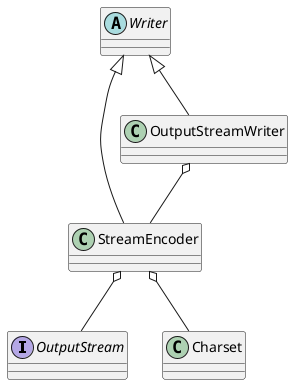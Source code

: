 @startuml


interface OutputStream
abstract class Writer
class Charset
class StreamEncoder
class OutputStreamWriter

StreamEncoder o-- OutputStream
StreamEncoder o-- Charset
Writer <|-- StreamEncoder
Writer <|-- OutputStreamWriter
OutputStreamWriter o-- StreamEncoder

@enduml